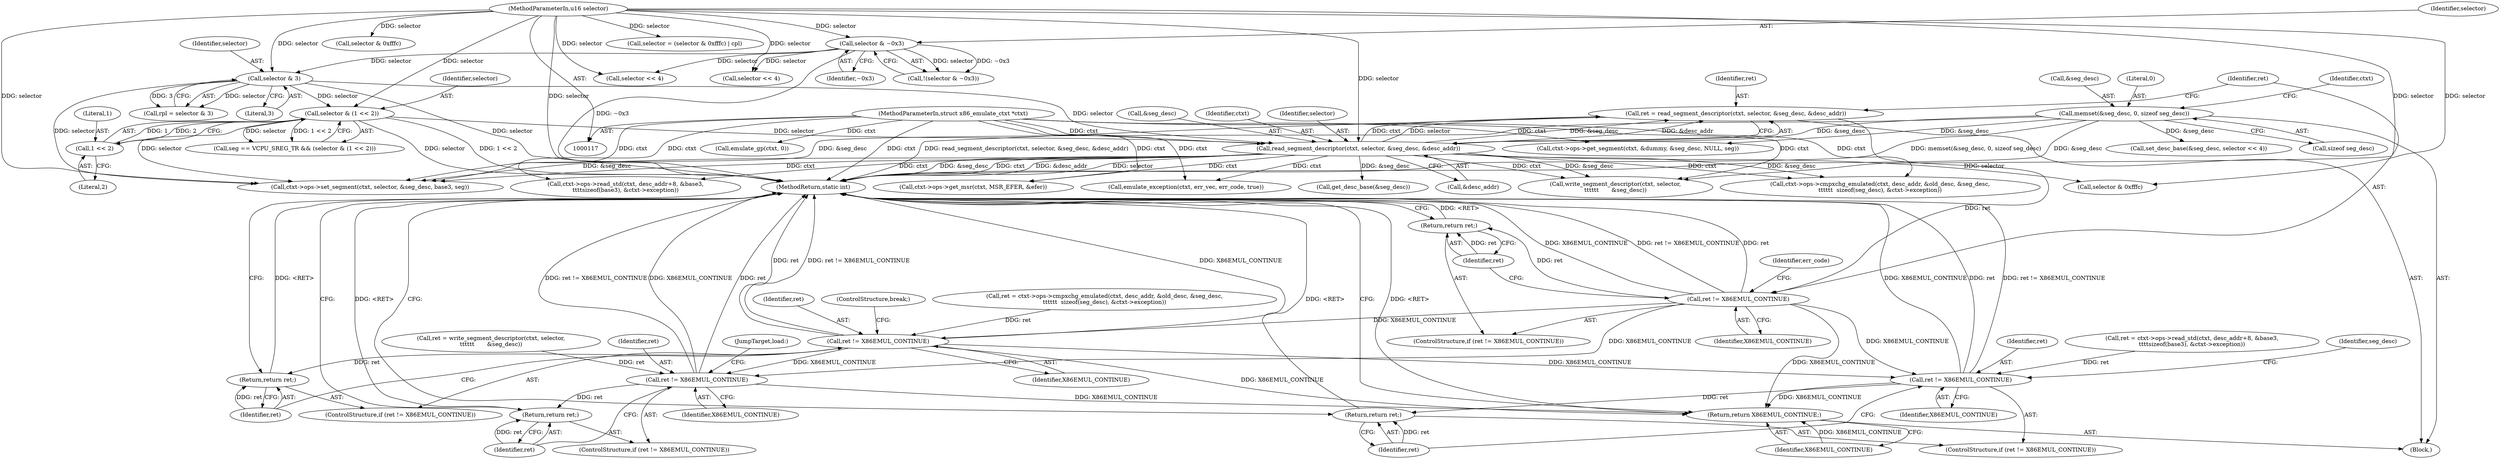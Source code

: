 digraph "0_linux_33ab91103b3415e12457e3104f0e4517ce12d0f3@API" {
"1000297" [label="(Call,ret = read_segment_descriptor(ctxt, selector, &seg_desc, &desc_addr))"];
"1000299" [label="(Call,read_segment_descriptor(ctxt, selector, &seg_desc, &desc_addr))"];
"1000118" [label="(MethodParameterIn,struct x86_emulate_ctxt *ctxt)"];
"1000224" [label="(Call,selector & 3)"];
"1000141" [label="(Call,selector & ~0x3)"];
"1000119" [label="(MethodParameterIn,u16 selector)"];
"1000232" [label="(Call,selector & (1 << 2))"];
"1000234" [label="(Call,1 << 2)"];
"1000151" [label="(Call,memset(&seg_desc, 0, sizeof seg_desc))"];
"1000307" [label="(Call,ret != X86EMUL_CONTINUE)"];
"1000310" [label="(Return,return ret;)"];
"1000489" [label="(Call,ret != X86EMUL_CONTINUE)"];
"1000492" [label="(Return,return ret;)"];
"1000561" [label="(Call,ret != X86EMUL_CONTINUE)"];
"1000564" [label="(Return,return ret;)"];
"1000624" [label="(Return,return X86EMUL_CONTINUE;)"];
"1000590" [label="(Call,ret != X86EMUL_CONTINUE)"];
"1000593" [label="(Return,return ret;)"];
"1000234" [label="(Call,1 << 2)"];
"1000124" [label="(Block,)"];
"1000594" [label="(Identifier,ret)"];
"1000490" [label="(Identifier,ret)"];
"1000308" [label="(Identifier,ret)"];
"1000307" [label="(Call,ret != X86EMUL_CONTINUE)"];
"1000141" [label="(Call,selector & ~0x3)"];
"1000592" [label="(Identifier,X86EMUL_CONTINUE)"];
"1000151" [label="(Call,memset(&seg_desc, 0, sizeof seg_desc))"];
"1000591" [label="(Identifier,ret)"];
"1000160" [label="(Identifier,ctxt)"];
"1000589" [label="(ControlStructure,if (ret != X86EMUL_CONTINUE))"];
"1000491" [label="(Identifier,X86EMUL_CONTINUE)"];
"1000494" [label="(ControlStructure,break;)"];
"1000574" [label="(Call,ret = ctxt->ops->read_std(ctxt, desc_addr+8, &base3,\n\t\t\t\tsizeof(base3), &ctxt->exception))"];
"1000306" [label="(ControlStructure,if (ret != X86EMUL_CONTINUE))"];
"1000164" [label="(Call,ctxt->ops->get_segment(ctxt, &dummy, &seg_desc, NULL, seg))"];
"1000224" [label="(Call,selector & 3)"];
"1000233" [label="(Identifier,selector)"];
"1000555" [label="(Call,write_segment_descriptor(ctxt, selector,\n\t\t\t\t\t\t       &seg_desc))"];
"1000302" [label="(Call,&seg_desc)"];
"1000442" [label="(Call,selector & 0xfffc)"];
"1000152" [label="(Call,&seg_desc)"];
"1000232" [label="(Call,selector & (1 << 2))"];
"1000118" [label="(MethodParameterIn,struct x86_emulate_ctxt *ctxt)"];
"1000175" [label="(Call,selector << 4)"];
"1000492" [label="(Return,return ret;)"];
"1000607" [label="(Call,emulate_gp(ctxt, 0))"];
"1000119" [label="(MethodParameterIn,u16 selector)"];
"1000633" [label="(MethodReturn,static int)"];
"1000304" [label="(Call,&desc_addr)"];
"1000300" [label="(Identifier,ctxt)"];
"1000576" [label="(Call,ctxt->ops->read_std(ctxt, desc_addr+8, &base3,\n\t\t\t\tsizeof(base3), &ctxt->exception))"];
"1000194" [label="(Call,selector << 4)"];
"1000311" [label="(Identifier,ret)"];
"1000624" [label="(Return,return X86EMUL_CONTINUE;)"];
"1000228" [label="(Call,seg == VCPU_SREG_TR && (selector & (1 << 2)))"];
"1000564" [label="(Return,return ret;)"];
"1000313" [label="(Identifier,err_code)"];
"1000563" [label="(Identifier,X86EMUL_CONTINUE)"];
"1000143" [label="(Identifier,~0x3)"];
"1000610" [label="(JumpTarget,load:)"];
"1000553" [label="(Call,ret = write_segment_descriptor(ctxt, selector,\n\t\t\t\t\t\t       &seg_desc))"];
"1000310" [label="(Return,return ret;)"];
"1000561" [label="(Call,ret != X86EMUL_CONTINUE)"];
"1000297" [label="(Call,ret = read_segment_descriptor(ctxt, selector, &seg_desc, &desc_addr))"];
"1000429" [label="(Call,ctxt->ops->get_msr(ctxt, MSR_EFER, &efer))"];
"1000191" [label="(Call,set_desc_base(&seg_desc, selector << 4))"];
"1000590" [label="(Call,ret != X86EMUL_CONTINUE)"];
"1000493" [label="(Identifier,ret)"];
"1000560" [label="(ControlStructure,if (ret != X86EMUL_CONTINUE))"];
"1000565" [label="(Identifier,ret)"];
"1000562" [label="(Identifier,ret)"];
"1000155" [label="(Call,sizeof seg_desc)"];
"1000301" [label="(Identifier,selector)"];
"1000611" [label="(Call,ctxt->ops->set_segment(ctxt, selector, &seg_desc, base3, seg))"];
"1000628" [label="(Call,emulate_exception(ctxt, err_vec, err_code, true))"];
"1000222" [label="(Call,rpl = selector & 3)"];
"1000299" [label="(Call,read_segment_descriptor(ctxt, selector, &seg_desc, &desc_addr))"];
"1000298" [label="(Identifier,ret)"];
"1000473" [label="(Call,ret = ctxt->ops->cmpxchg_emulated(ctxt, desc_addr, &old_desc, &seg_desc,\n\t\t\t\t\t\t  sizeof(seg_desc), &ctxt->exception))"];
"1000593" [label="(Return,return ret;)"];
"1000226" [label="(Literal,3)"];
"1000225" [label="(Identifier,selector)"];
"1000439" [label="(Call,selector = (selector & 0xfffc) | cpl)"];
"1000475" [label="(Call,ctxt->ops->cmpxchg_emulated(ctxt, desc_addr, &old_desc, &seg_desc,\n\t\t\t\t\t\t  sizeof(seg_desc), &ctxt->exception))"];
"1000314" [label="(Call,selector & 0xfffc)"];
"1000625" [label="(Identifier,X86EMUL_CONTINUE)"];
"1000140" [label="(Call,!(selector & ~0x3))"];
"1000154" [label="(Literal,0)"];
"1000236" [label="(Literal,2)"];
"1000142" [label="(Identifier,selector)"];
"1000235" [label="(Literal,1)"];
"1000598" [label="(Call,get_desc_base(&seg_desc))"];
"1000600" [label="(Identifier,seg_desc)"];
"1000309" [label="(Identifier,X86EMUL_CONTINUE)"];
"1000489" [label="(Call,ret != X86EMUL_CONTINUE)"];
"1000488" [label="(ControlStructure,if (ret != X86EMUL_CONTINUE))"];
"1000297" -> "1000124"  [label="AST: "];
"1000297" -> "1000299"  [label="CFG: "];
"1000298" -> "1000297"  [label="AST: "];
"1000299" -> "1000297"  [label="AST: "];
"1000308" -> "1000297"  [label="CFG: "];
"1000297" -> "1000633"  [label="DDG: read_segment_descriptor(ctxt, selector, &seg_desc, &desc_addr)"];
"1000299" -> "1000297"  [label="DDG: ctxt"];
"1000299" -> "1000297"  [label="DDG: selector"];
"1000299" -> "1000297"  [label="DDG: &seg_desc"];
"1000299" -> "1000297"  [label="DDG: &desc_addr"];
"1000297" -> "1000307"  [label="DDG: ret"];
"1000299" -> "1000304"  [label="CFG: "];
"1000300" -> "1000299"  [label="AST: "];
"1000301" -> "1000299"  [label="AST: "];
"1000302" -> "1000299"  [label="AST: "];
"1000304" -> "1000299"  [label="AST: "];
"1000299" -> "1000633"  [label="DDG: &desc_addr"];
"1000299" -> "1000633"  [label="DDG: selector"];
"1000299" -> "1000633"  [label="DDG: &seg_desc"];
"1000299" -> "1000633"  [label="DDG: ctxt"];
"1000118" -> "1000299"  [label="DDG: ctxt"];
"1000224" -> "1000299"  [label="DDG: selector"];
"1000232" -> "1000299"  [label="DDG: selector"];
"1000119" -> "1000299"  [label="DDG: selector"];
"1000151" -> "1000299"  [label="DDG: &seg_desc"];
"1000299" -> "1000314"  [label="DDG: selector"];
"1000299" -> "1000429"  [label="DDG: ctxt"];
"1000299" -> "1000475"  [label="DDG: ctxt"];
"1000299" -> "1000475"  [label="DDG: &seg_desc"];
"1000299" -> "1000555"  [label="DDG: ctxt"];
"1000299" -> "1000555"  [label="DDG: &seg_desc"];
"1000299" -> "1000576"  [label="DDG: ctxt"];
"1000299" -> "1000598"  [label="DDG: &seg_desc"];
"1000299" -> "1000611"  [label="DDG: ctxt"];
"1000299" -> "1000611"  [label="DDG: &seg_desc"];
"1000299" -> "1000628"  [label="DDG: ctxt"];
"1000118" -> "1000117"  [label="AST: "];
"1000118" -> "1000633"  [label="DDG: ctxt"];
"1000118" -> "1000164"  [label="DDG: ctxt"];
"1000118" -> "1000429"  [label="DDG: ctxt"];
"1000118" -> "1000475"  [label="DDG: ctxt"];
"1000118" -> "1000555"  [label="DDG: ctxt"];
"1000118" -> "1000576"  [label="DDG: ctxt"];
"1000118" -> "1000607"  [label="DDG: ctxt"];
"1000118" -> "1000611"  [label="DDG: ctxt"];
"1000118" -> "1000628"  [label="DDG: ctxt"];
"1000224" -> "1000222"  [label="AST: "];
"1000224" -> "1000226"  [label="CFG: "];
"1000225" -> "1000224"  [label="AST: "];
"1000226" -> "1000224"  [label="AST: "];
"1000222" -> "1000224"  [label="CFG: "];
"1000224" -> "1000633"  [label="DDG: selector"];
"1000224" -> "1000222"  [label="DDG: selector"];
"1000224" -> "1000222"  [label="DDG: 3"];
"1000141" -> "1000224"  [label="DDG: selector"];
"1000119" -> "1000224"  [label="DDG: selector"];
"1000224" -> "1000232"  [label="DDG: selector"];
"1000224" -> "1000611"  [label="DDG: selector"];
"1000141" -> "1000140"  [label="AST: "];
"1000141" -> "1000143"  [label="CFG: "];
"1000142" -> "1000141"  [label="AST: "];
"1000143" -> "1000141"  [label="AST: "];
"1000140" -> "1000141"  [label="CFG: "];
"1000141" -> "1000633"  [label="DDG: ~0x3"];
"1000141" -> "1000140"  [label="DDG: selector"];
"1000141" -> "1000140"  [label="DDG: ~0x3"];
"1000119" -> "1000141"  [label="DDG: selector"];
"1000141" -> "1000175"  [label="DDG: selector"];
"1000141" -> "1000194"  [label="DDG: selector"];
"1000119" -> "1000117"  [label="AST: "];
"1000119" -> "1000633"  [label="DDG: selector"];
"1000119" -> "1000175"  [label="DDG: selector"];
"1000119" -> "1000194"  [label="DDG: selector"];
"1000119" -> "1000232"  [label="DDG: selector"];
"1000119" -> "1000314"  [label="DDG: selector"];
"1000119" -> "1000439"  [label="DDG: selector"];
"1000119" -> "1000442"  [label="DDG: selector"];
"1000119" -> "1000555"  [label="DDG: selector"];
"1000119" -> "1000611"  [label="DDG: selector"];
"1000232" -> "1000228"  [label="AST: "];
"1000232" -> "1000234"  [label="CFG: "];
"1000233" -> "1000232"  [label="AST: "];
"1000234" -> "1000232"  [label="AST: "];
"1000228" -> "1000232"  [label="CFG: "];
"1000232" -> "1000633"  [label="DDG: selector"];
"1000232" -> "1000633"  [label="DDG: 1 << 2"];
"1000232" -> "1000228"  [label="DDG: selector"];
"1000232" -> "1000228"  [label="DDG: 1 << 2"];
"1000234" -> "1000232"  [label="DDG: 1"];
"1000234" -> "1000232"  [label="DDG: 2"];
"1000232" -> "1000611"  [label="DDG: selector"];
"1000234" -> "1000236"  [label="CFG: "];
"1000235" -> "1000234"  [label="AST: "];
"1000236" -> "1000234"  [label="AST: "];
"1000151" -> "1000124"  [label="AST: "];
"1000151" -> "1000155"  [label="CFG: "];
"1000152" -> "1000151"  [label="AST: "];
"1000154" -> "1000151"  [label="AST: "];
"1000155" -> "1000151"  [label="AST: "];
"1000160" -> "1000151"  [label="CFG: "];
"1000151" -> "1000633"  [label="DDG: memset(&seg_desc, 0, sizeof seg_desc)"];
"1000151" -> "1000633"  [label="DDG: &seg_desc"];
"1000151" -> "1000164"  [label="DDG: &seg_desc"];
"1000151" -> "1000191"  [label="DDG: &seg_desc"];
"1000151" -> "1000611"  [label="DDG: &seg_desc"];
"1000307" -> "1000306"  [label="AST: "];
"1000307" -> "1000309"  [label="CFG: "];
"1000308" -> "1000307"  [label="AST: "];
"1000309" -> "1000307"  [label="AST: "];
"1000311" -> "1000307"  [label="CFG: "];
"1000313" -> "1000307"  [label="CFG: "];
"1000307" -> "1000633"  [label="DDG: X86EMUL_CONTINUE"];
"1000307" -> "1000633"  [label="DDG: ret != X86EMUL_CONTINUE"];
"1000307" -> "1000633"  [label="DDG: ret"];
"1000307" -> "1000310"  [label="DDG: ret"];
"1000307" -> "1000489"  [label="DDG: X86EMUL_CONTINUE"];
"1000307" -> "1000561"  [label="DDG: X86EMUL_CONTINUE"];
"1000307" -> "1000590"  [label="DDG: X86EMUL_CONTINUE"];
"1000307" -> "1000624"  [label="DDG: X86EMUL_CONTINUE"];
"1000310" -> "1000306"  [label="AST: "];
"1000310" -> "1000311"  [label="CFG: "];
"1000311" -> "1000310"  [label="AST: "];
"1000633" -> "1000310"  [label="CFG: "];
"1000310" -> "1000633"  [label="DDG: <RET>"];
"1000311" -> "1000310"  [label="DDG: ret"];
"1000489" -> "1000488"  [label="AST: "];
"1000489" -> "1000491"  [label="CFG: "];
"1000490" -> "1000489"  [label="AST: "];
"1000491" -> "1000489"  [label="AST: "];
"1000493" -> "1000489"  [label="CFG: "];
"1000494" -> "1000489"  [label="CFG: "];
"1000489" -> "1000633"  [label="DDG: ret != X86EMUL_CONTINUE"];
"1000489" -> "1000633"  [label="DDG: X86EMUL_CONTINUE"];
"1000489" -> "1000633"  [label="DDG: ret"];
"1000473" -> "1000489"  [label="DDG: ret"];
"1000489" -> "1000492"  [label="DDG: ret"];
"1000489" -> "1000561"  [label="DDG: X86EMUL_CONTINUE"];
"1000489" -> "1000590"  [label="DDG: X86EMUL_CONTINUE"];
"1000489" -> "1000624"  [label="DDG: X86EMUL_CONTINUE"];
"1000492" -> "1000488"  [label="AST: "];
"1000492" -> "1000493"  [label="CFG: "];
"1000493" -> "1000492"  [label="AST: "];
"1000633" -> "1000492"  [label="CFG: "];
"1000492" -> "1000633"  [label="DDG: <RET>"];
"1000493" -> "1000492"  [label="DDG: ret"];
"1000561" -> "1000560"  [label="AST: "];
"1000561" -> "1000563"  [label="CFG: "];
"1000562" -> "1000561"  [label="AST: "];
"1000563" -> "1000561"  [label="AST: "];
"1000565" -> "1000561"  [label="CFG: "];
"1000610" -> "1000561"  [label="CFG: "];
"1000561" -> "1000633"  [label="DDG: X86EMUL_CONTINUE"];
"1000561" -> "1000633"  [label="DDG: ret"];
"1000561" -> "1000633"  [label="DDG: ret != X86EMUL_CONTINUE"];
"1000553" -> "1000561"  [label="DDG: ret"];
"1000561" -> "1000564"  [label="DDG: ret"];
"1000561" -> "1000624"  [label="DDG: X86EMUL_CONTINUE"];
"1000564" -> "1000560"  [label="AST: "];
"1000564" -> "1000565"  [label="CFG: "];
"1000565" -> "1000564"  [label="AST: "];
"1000633" -> "1000564"  [label="CFG: "];
"1000564" -> "1000633"  [label="DDG: <RET>"];
"1000565" -> "1000564"  [label="DDG: ret"];
"1000624" -> "1000124"  [label="AST: "];
"1000624" -> "1000625"  [label="CFG: "];
"1000625" -> "1000624"  [label="AST: "];
"1000633" -> "1000624"  [label="CFG: "];
"1000624" -> "1000633"  [label="DDG: <RET>"];
"1000625" -> "1000624"  [label="DDG: X86EMUL_CONTINUE"];
"1000590" -> "1000624"  [label="DDG: X86EMUL_CONTINUE"];
"1000590" -> "1000589"  [label="AST: "];
"1000590" -> "1000592"  [label="CFG: "];
"1000591" -> "1000590"  [label="AST: "];
"1000592" -> "1000590"  [label="AST: "];
"1000594" -> "1000590"  [label="CFG: "];
"1000600" -> "1000590"  [label="CFG: "];
"1000590" -> "1000633"  [label="DDG: ret != X86EMUL_CONTINUE"];
"1000590" -> "1000633"  [label="DDG: X86EMUL_CONTINUE"];
"1000590" -> "1000633"  [label="DDG: ret"];
"1000574" -> "1000590"  [label="DDG: ret"];
"1000590" -> "1000593"  [label="DDG: ret"];
"1000593" -> "1000589"  [label="AST: "];
"1000593" -> "1000594"  [label="CFG: "];
"1000594" -> "1000593"  [label="AST: "];
"1000633" -> "1000593"  [label="CFG: "];
"1000593" -> "1000633"  [label="DDG: <RET>"];
"1000594" -> "1000593"  [label="DDG: ret"];
}
